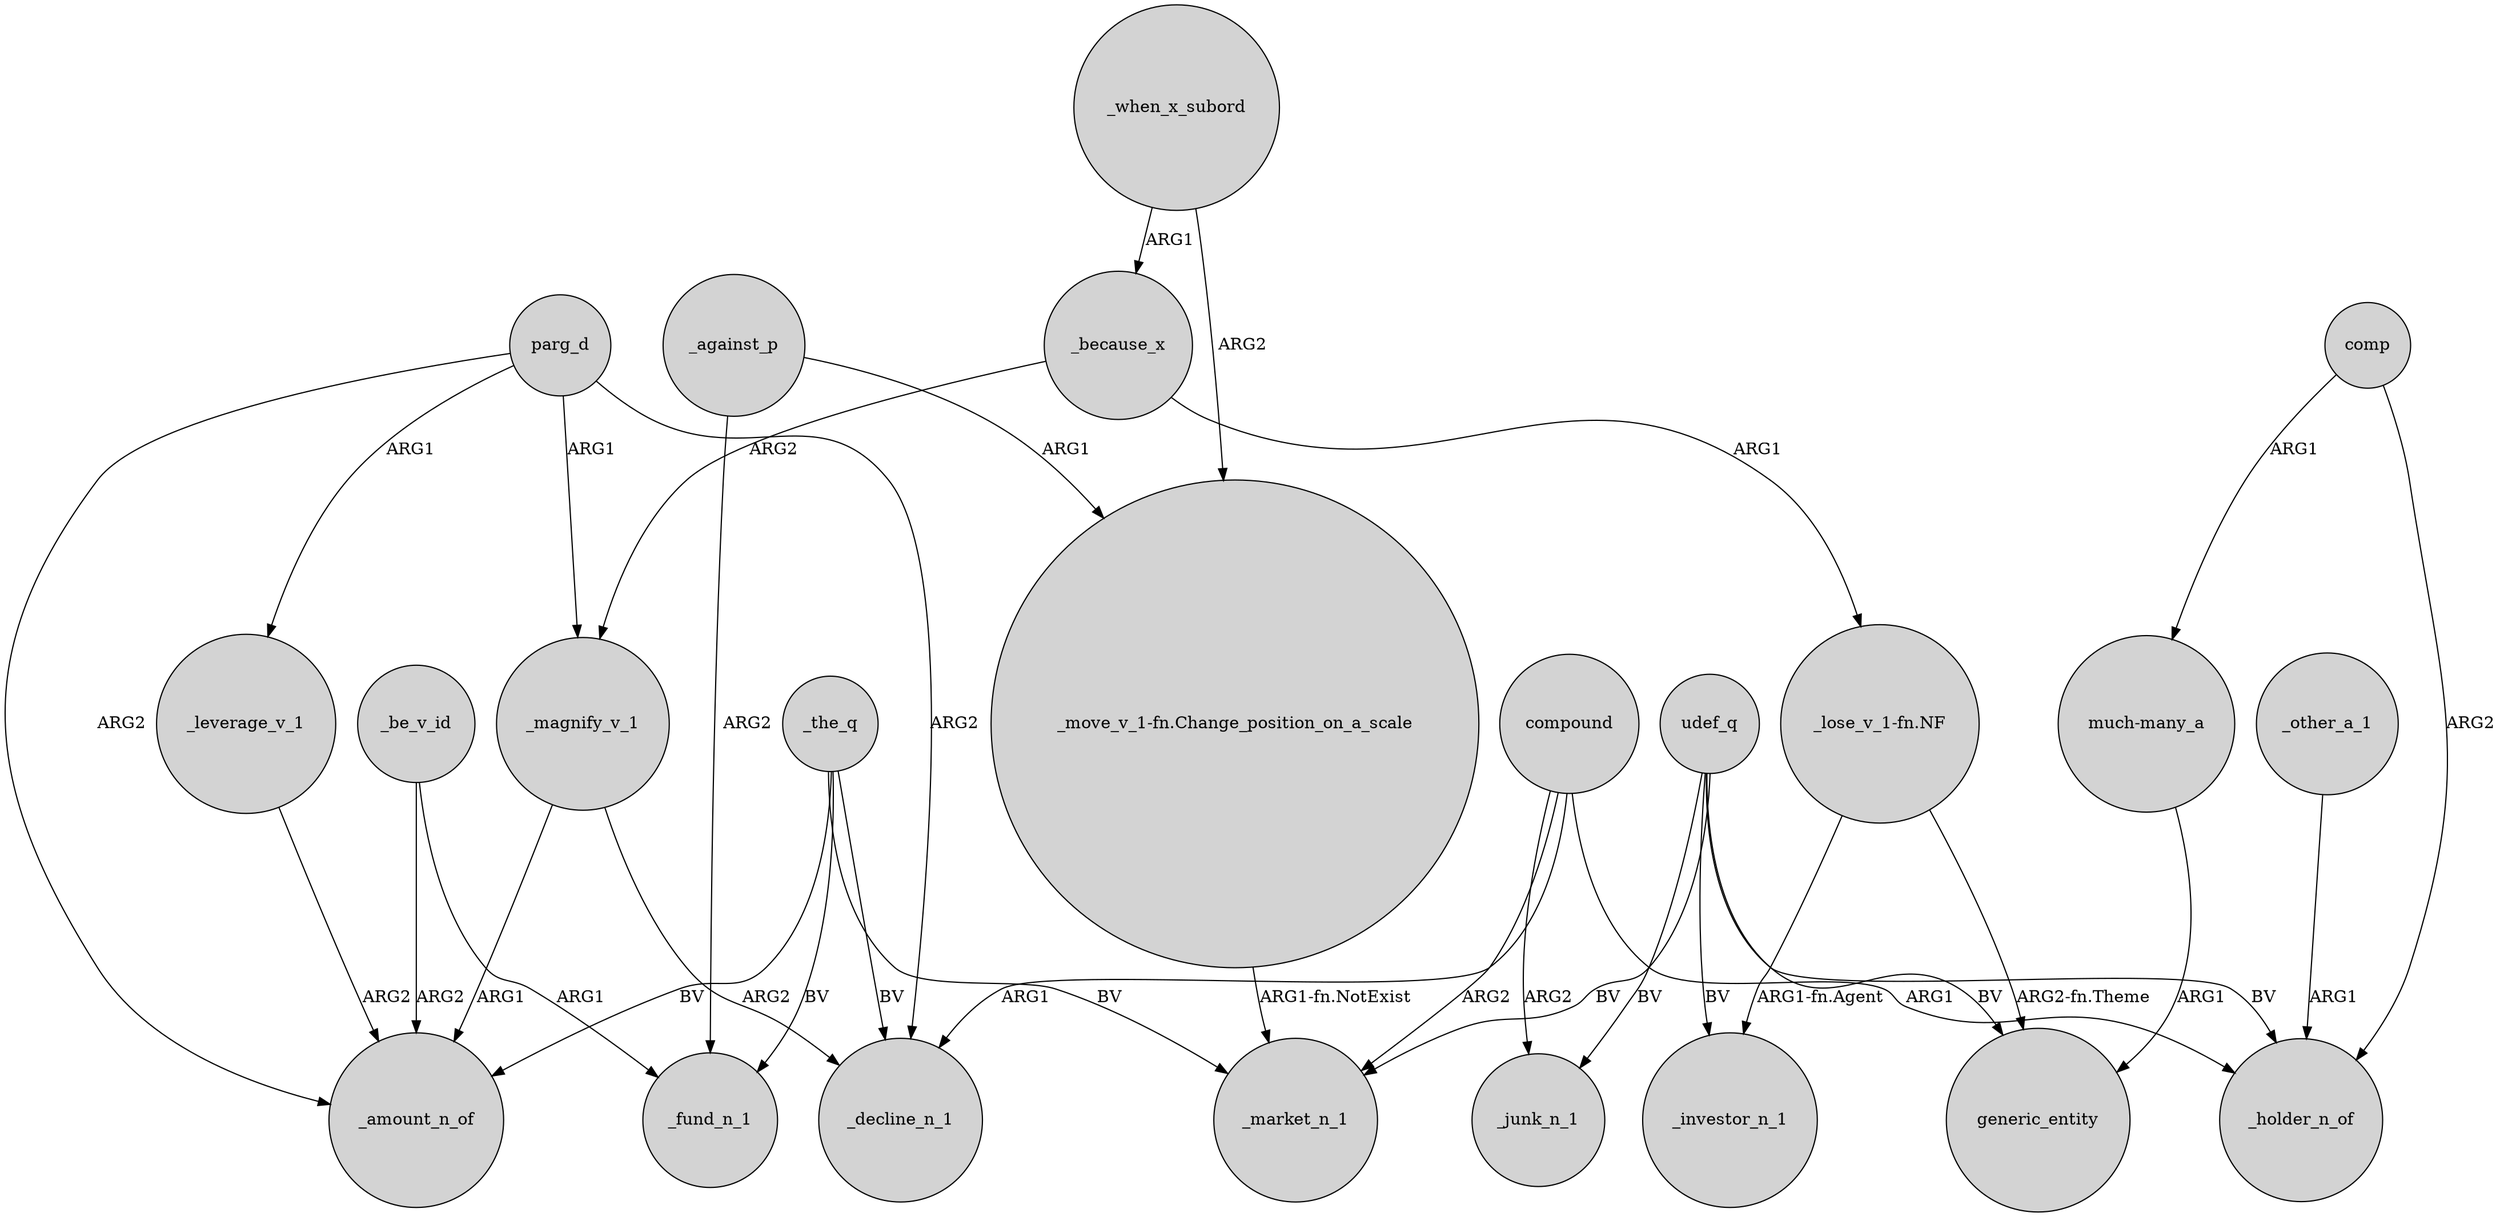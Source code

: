 digraph {
	node [shape=circle style=filled]
	compound -> _market_n_1 [label=ARG2]
	_against_p -> "_move_v_1-fn.Change_position_on_a_scale" [label=ARG1]
	udef_q -> generic_entity [label=BV]
	_the_q -> _amount_n_of [label=BV]
	udef_q -> _investor_n_1 [label=BV]
	"much-many_a" -> generic_entity [label=ARG1]
	parg_d -> _decline_n_1 [label=ARG2]
	_because_x -> "_lose_v_1-fn.NF" [label=ARG1]
	compound -> _junk_n_1 [label=ARG2]
	udef_q -> _market_n_1 [label=BV]
	compound -> _holder_n_of [label=ARG1]
	_other_a_1 -> _holder_n_of [label=ARG1]
	_the_q -> _decline_n_1 [label=BV]
	_the_q -> _fund_n_1 [label=BV]
	udef_q -> _junk_n_1 [label=BV]
	parg_d -> _leverage_v_1 [label=ARG1]
	_when_x_subord -> "_move_v_1-fn.Change_position_on_a_scale" [label=ARG2]
	_magnify_v_1 -> _decline_n_1 [label=ARG2]
	comp -> "much-many_a" [label=ARG1]
	_magnify_v_1 -> _amount_n_of [label=ARG1]
	_be_v_id -> _fund_n_1 [label=ARG1]
	_when_x_subord -> _because_x [label=ARG1]
	comp -> _holder_n_of [label=ARG2]
	udef_q -> _holder_n_of [label=BV]
	"_lose_v_1-fn.NF" -> _investor_n_1 [label="ARG1-fn.Agent"]
	_because_x -> _magnify_v_1 [label=ARG2]
	parg_d -> _magnify_v_1 [label=ARG1]
	_leverage_v_1 -> _amount_n_of [label=ARG2]
	compound -> _decline_n_1 [label=ARG1]
	parg_d -> _amount_n_of [label=ARG2]
	_the_q -> _market_n_1 [label=BV]
	_against_p -> _fund_n_1 [label=ARG2]
	_be_v_id -> _amount_n_of [label=ARG2]
	"_lose_v_1-fn.NF" -> generic_entity [label="ARG2-fn.Theme"]
	"_move_v_1-fn.Change_position_on_a_scale" -> _market_n_1 [label="ARG1-fn.NotExist"]
}
